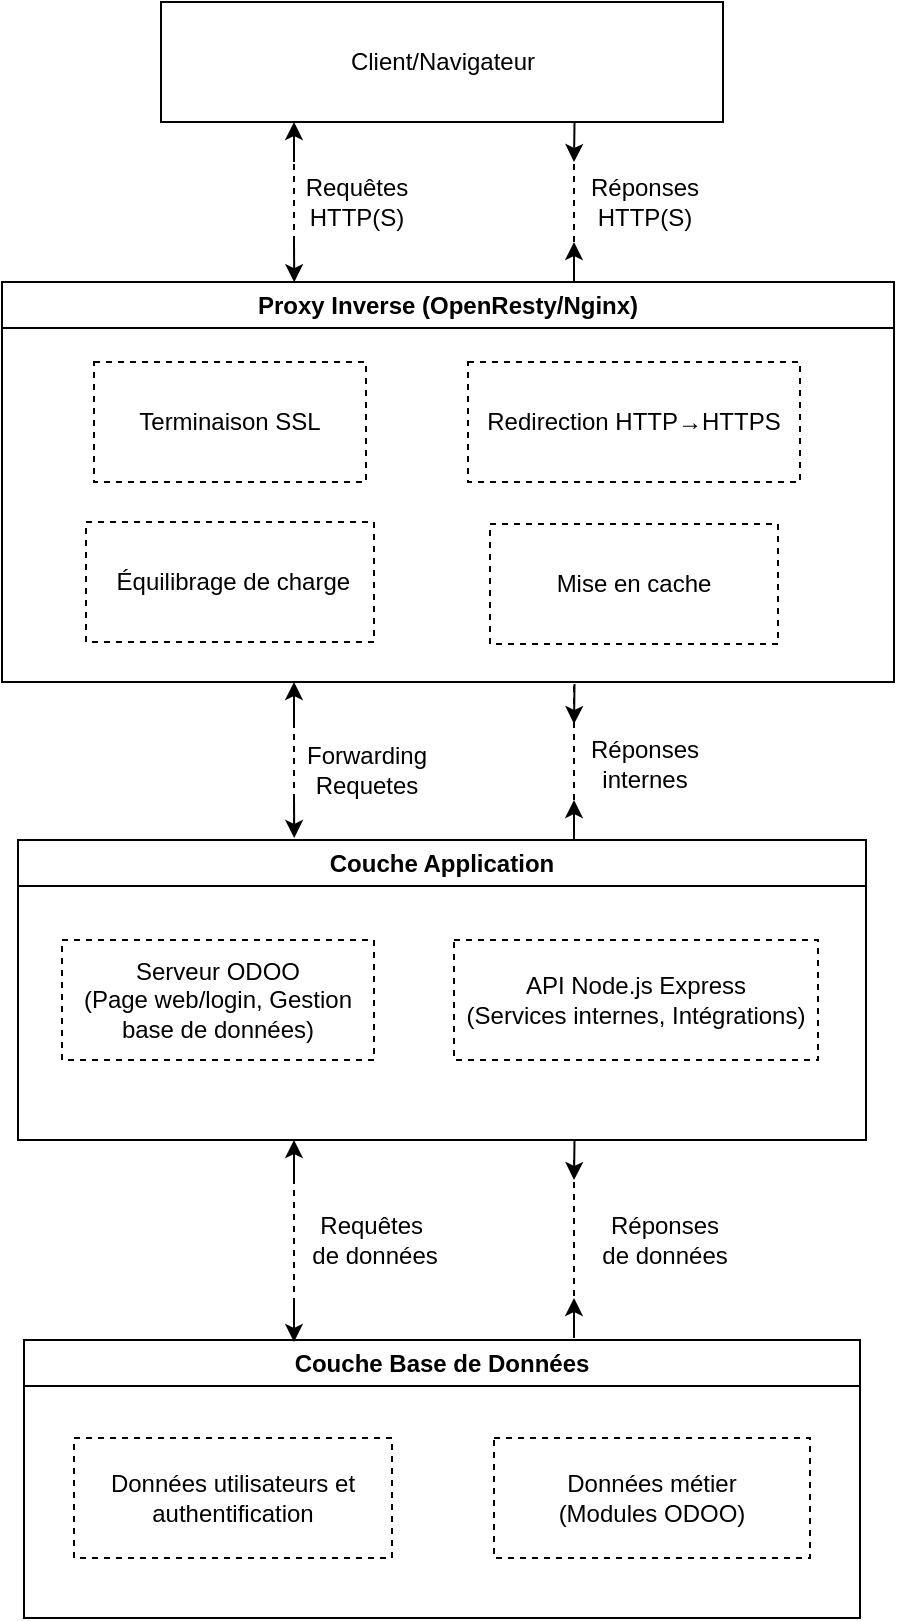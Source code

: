 <mxfile version="26.1.1">
  <diagram name="Page-1" id="1z4AeWTS8PsqysuH0G_z">
    <mxGraphModel dx="1434" dy="826" grid="1" gridSize="10" guides="1" tooltips="1" connect="1" arrows="1" fold="1" page="1" pageScale="1" pageWidth="827" pageHeight="1169" math="0" shadow="0">
      <root>
        <mxCell id="0" />
        <mxCell id="1" parent="0" />
        <mxCell id="tVJqL7w77h2NRfIFBQlf-1" value="Client/Navigateur" style="rounded=0;whiteSpace=wrap;html=1;" vertex="1" parent="1">
          <mxGeometry x="273.5" y="60" width="281" height="60" as="geometry" />
        </mxCell>
        <mxCell id="tVJqL7w77h2NRfIFBQlf-3" value="Proxy Inverse (OpenResty/Nginx)" style="swimlane;whiteSpace=wrap;html=1;" vertex="1" parent="1">
          <mxGeometry x="194" y="200" width="446" height="200" as="geometry" />
        </mxCell>
        <mxCell id="tVJqL7w77h2NRfIFBQlf-4" value="Terminaison SSL" style="rounded=0;whiteSpace=wrap;html=1;dashed=1;" vertex="1" parent="tVJqL7w77h2NRfIFBQlf-3">
          <mxGeometry x="46" y="40" width="136" height="60" as="geometry" />
        </mxCell>
        <mxCell id="tVJqL7w77h2NRfIFBQlf-5" value="Redirection HTTP→HTTPS" style="rounded=0;whiteSpace=wrap;html=1;dashed=1;" vertex="1" parent="tVJqL7w77h2NRfIFBQlf-3">
          <mxGeometry x="233" y="40" width="166" height="60" as="geometry" />
        </mxCell>
        <mxCell id="tVJqL7w77h2NRfIFBQlf-6" value="&amp;nbsp;Équilibrage de charge" style="rounded=0;whiteSpace=wrap;html=1;dashed=1;" vertex="1" parent="tVJqL7w77h2NRfIFBQlf-3">
          <mxGeometry x="42" y="120" width="144" height="60" as="geometry" />
        </mxCell>
        <mxCell id="tVJqL7w77h2NRfIFBQlf-7" value="Mise en cache" style="rounded=0;whiteSpace=wrap;html=1;dashed=1;" vertex="1" parent="tVJqL7w77h2NRfIFBQlf-3">
          <mxGeometry x="244" y="121" width="144" height="60" as="geometry" />
        </mxCell>
        <mxCell id="tVJqL7w77h2NRfIFBQlf-10" value="Requêtes&lt;div&gt;HTTP(S)&lt;/div&gt;" style="text;html=1;align=center;verticalAlign=middle;resizable=0;points=[];autosize=1;strokeColor=none;fillColor=none;" vertex="1" parent="1">
          <mxGeometry x="336" y="140" width="70" height="40" as="geometry" />
        </mxCell>
        <mxCell id="tVJqL7w77h2NRfIFBQlf-13" value="" style="endArrow=classic;html=1;rounded=0;exitX=0.75;exitY=1;exitDx=0;exitDy=0;" edge="1" parent="1">
          <mxGeometry width="50" height="50" relative="1" as="geometry">
            <mxPoint x="480.25" y="120" as="sourcePoint" />
            <mxPoint x="480" y="140" as="targetPoint" />
          </mxGeometry>
        </mxCell>
        <mxCell id="tVJqL7w77h2NRfIFBQlf-14" value="" style="endArrow=classic;html=1;rounded=0;" edge="1" parent="1">
          <mxGeometry width="50" height="50" relative="1" as="geometry">
            <mxPoint x="480" y="200" as="sourcePoint" />
            <mxPoint x="480" y="180" as="targetPoint" />
          </mxGeometry>
        </mxCell>
        <mxCell id="tVJqL7w77h2NRfIFBQlf-15" value="" style="endArrow=classic;html=1;rounded=0;entryX=0.298;entryY=-0.015;entryDx=0;entryDy=0;entryPerimeter=0;" edge="1" parent="1">
          <mxGeometry width="50" height="50" relative="1" as="geometry">
            <mxPoint x="340" y="180" as="sourcePoint" />
            <mxPoint x="340.12" y="200.1" as="targetPoint" />
          </mxGeometry>
        </mxCell>
        <mxCell id="tVJqL7w77h2NRfIFBQlf-16" value="" style="endArrow=classic;html=1;rounded=0;" edge="1" parent="1">
          <mxGeometry width="50" height="50" relative="1" as="geometry">
            <mxPoint x="340" y="140" as="sourcePoint" />
            <mxPoint x="340" y="120" as="targetPoint" />
          </mxGeometry>
        </mxCell>
        <mxCell id="tVJqL7w77h2NRfIFBQlf-17" value="" style="endArrow=none;html=1;rounded=0;dashed=1;" edge="1" parent="1">
          <mxGeometry width="50" height="50" relative="1" as="geometry">
            <mxPoint x="480" y="180" as="sourcePoint" />
            <mxPoint x="480" y="140" as="targetPoint" />
          </mxGeometry>
        </mxCell>
        <mxCell id="tVJqL7w77h2NRfIFBQlf-18" value="" style="endArrow=none;html=1;rounded=0;dashed=1;" edge="1" parent="1">
          <mxGeometry width="50" height="50" relative="1" as="geometry">
            <mxPoint x="340" y="180" as="sourcePoint" />
            <mxPoint x="340" y="140" as="targetPoint" />
          </mxGeometry>
        </mxCell>
        <mxCell id="tVJqL7w77h2NRfIFBQlf-19" value="Réponses&lt;div&gt;HTTP(S)&lt;/div&gt;" style="text;html=1;align=center;verticalAlign=middle;resizable=0;points=[];autosize=1;strokeColor=none;fillColor=none;" vertex="1" parent="1">
          <mxGeometry x="474.5" y="140" width="80" height="40" as="geometry" />
        </mxCell>
        <mxCell id="tVJqL7w77h2NRfIFBQlf-20" value="Couche Application" style="swimlane;whiteSpace=wrap;html=1;" vertex="1" parent="1">
          <mxGeometry x="202" y="479" width="424" height="150" as="geometry" />
        </mxCell>
        <mxCell id="tVJqL7w77h2NRfIFBQlf-30" value="Serveur ODOO&lt;div&gt;(Page web/login, Gestion base de données)&lt;/div&gt;" style="rounded=0;whiteSpace=wrap;html=1;dashed=1;" vertex="1" parent="tVJqL7w77h2NRfIFBQlf-20">
          <mxGeometry x="22" y="50" width="156" height="60" as="geometry" />
        </mxCell>
        <mxCell id="tVJqL7w77h2NRfIFBQlf-31" value="API Node.js Express&lt;div&gt;(Services internes, Intégrations)&lt;/div&gt;" style="rounded=0;whiteSpace=wrap;html=1;dashed=1;" vertex="1" parent="tVJqL7w77h2NRfIFBQlf-20">
          <mxGeometry x="218" y="50" width="182" height="60" as="geometry" />
        </mxCell>
        <mxCell id="tVJqL7w77h2NRfIFBQlf-35" value="" style="endArrow=classic;html=1;rounded=0;" edge="1" parent="tVJqL7w77h2NRfIFBQlf-20">
          <mxGeometry width="50" height="50" relative="1" as="geometry">
            <mxPoint x="138" y="170" as="sourcePoint" />
            <mxPoint x="138" y="150" as="targetPoint" />
          </mxGeometry>
        </mxCell>
        <mxCell id="tVJqL7w77h2NRfIFBQlf-21" value="Couche Base de Données" style="swimlane;whiteSpace=wrap;html=1;" vertex="1" parent="1">
          <mxGeometry x="205" y="729" width="418" height="139" as="geometry" />
        </mxCell>
        <mxCell id="tVJqL7w77h2NRfIFBQlf-42" value="Données utilisateurs et authentification" style="rounded=0;whiteSpace=wrap;html=1;dashed=1;" vertex="1" parent="tVJqL7w77h2NRfIFBQlf-21">
          <mxGeometry x="25" y="49" width="159" height="60" as="geometry" />
        </mxCell>
        <mxCell id="tVJqL7w77h2NRfIFBQlf-43" value="Données métier&lt;div&gt;(Modules ODOO)&lt;/div&gt;" style="rounded=0;whiteSpace=wrap;html=1;dashed=1;" vertex="1" parent="tVJqL7w77h2NRfIFBQlf-21">
          <mxGeometry x="235" y="49" width="158" height="60" as="geometry" />
        </mxCell>
        <mxCell id="tVJqL7w77h2NRfIFBQlf-22" value="" style="endArrow=classic;html=1;rounded=0;exitX=0.75;exitY=1;exitDx=0;exitDy=0;" edge="1" parent="1">
          <mxGeometry width="50" height="50" relative="1" as="geometry">
            <mxPoint x="480.25" y="401" as="sourcePoint" />
            <mxPoint x="480" y="421" as="targetPoint" />
          </mxGeometry>
        </mxCell>
        <mxCell id="tVJqL7w77h2NRfIFBQlf-23" value="" style="endArrow=classic;html=1;rounded=0;" edge="1" parent="1">
          <mxGeometry width="50" height="50" relative="1" as="geometry">
            <mxPoint x="480" y="479" as="sourcePoint" />
            <mxPoint x="480" y="459" as="targetPoint" />
          </mxGeometry>
        </mxCell>
        <mxCell id="tVJqL7w77h2NRfIFBQlf-24" value="" style="endArrow=classic;html=1;rounded=0;entryX=0.298;entryY=-0.015;entryDx=0;entryDy=0;entryPerimeter=0;" edge="1" parent="1">
          <mxGeometry width="50" height="50" relative="1" as="geometry">
            <mxPoint x="340" y="457.9" as="sourcePoint" />
            <mxPoint x="340.12" y="478.0" as="targetPoint" />
          </mxGeometry>
        </mxCell>
        <mxCell id="tVJqL7w77h2NRfIFBQlf-25" value="" style="endArrow=classic;html=1;rounded=0;" edge="1" parent="1">
          <mxGeometry width="50" height="50" relative="1" as="geometry">
            <mxPoint x="340" y="420" as="sourcePoint" />
            <mxPoint x="340" y="400" as="targetPoint" />
          </mxGeometry>
        </mxCell>
        <mxCell id="tVJqL7w77h2NRfIFBQlf-26" value="" style="endArrow=none;html=1;rounded=0;dashed=1;" edge="1" parent="1">
          <mxGeometry width="50" height="50" relative="1" as="geometry">
            <mxPoint x="340" y="471" as="sourcePoint" />
            <mxPoint x="340" y="401" as="targetPoint" />
          </mxGeometry>
        </mxCell>
        <mxCell id="tVJqL7w77h2NRfIFBQlf-27" value="" style="endArrow=none;html=1;rounded=0;dashed=1;" edge="1" parent="1">
          <mxGeometry width="50" height="50" relative="1" as="geometry">
            <mxPoint x="480" y="471" as="sourcePoint" />
            <mxPoint x="480" y="401" as="targetPoint" />
          </mxGeometry>
        </mxCell>
        <mxCell id="tVJqL7w77h2NRfIFBQlf-28" value="Forwarding&lt;div&gt;Requetes&lt;/div&gt;" style="text;html=1;align=center;verticalAlign=middle;resizable=0;points=[];autosize=1;strokeColor=none;fillColor=none;" vertex="1" parent="1">
          <mxGeometry x="336" y="424" width="80" height="40" as="geometry" />
        </mxCell>
        <mxCell id="tVJqL7w77h2NRfIFBQlf-29" value="Réponses&lt;div&gt;internes&lt;/div&gt;" style="text;html=1;align=center;verticalAlign=middle;resizable=0;points=[];autosize=1;strokeColor=none;fillColor=none;" vertex="1" parent="1">
          <mxGeometry x="475" y="421" width="80" height="40" as="geometry" />
        </mxCell>
        <mxCell id="tVJqL7w77h2NRfIFBQlf-32" value="" style="endArrow=classic;html=1;rounded=0;exitX=0.75;exitY=1;exitDx=0;exitDy=0;" edge="1" parent="1">
          <mxGeometry width="50" height="50" relative="1" as="geometry">
            <mxPoint x="480.25" y="629" as="sourcePoint" />
            <mxPoint x="480" y="649" as="targetPoint" />
          </mxGeometry>
        </mxCell>
        <mxCell id="tVJqL7w77h2NRfIFBQlf-34" value="" style="endArrow=classic;html=1;rounded=0;" edge="1" parent="1">
          <mxGeometry width="50" height="50" relative="1" as="geometry">
            <mxPoint x="480" y="728" as="sourcePoint" />
            <mxPoint x="480" y="708" as="targetPoint" />
          </mxGeometry>
        </mxCell>
        <mxCell id="tVJqL7w77h2NRfIFBQlf-39" value="" style="endArrow=classic;html=1;rounded=0;" edge="1" parent="1">
          <mxGeometry width="50" height="50" relative="1" as="geometry">
            <mxPoint x="340" y="710" as="sourcePoint" />
            <mxPoint x="340" y="730" as="targetPoint" />
          </mxGeometry>
        </mxCell>
        <mxCell id="tVJqL7w77h2NRfIFBQlf-40" value="" style="endArrow=none;html=1;rounded=0;dashed=1;" edge="1" parent="1">
          <mxGeometry width="50" height="50" relative="1" as="geometry">
            <mxPoint x="340" y="729" as="sourcePoint" />
            <mxPoint x="340" y="649" as="targetPoint" />
          </mxGeometry>
        </mxCell>
        <mxCell id="tVJqL7w77h2NRfIFBQlf-41" value="" style="endArrow=none;html=1;rounded=0;dashed=1;" edge="1" parent="1">
          <mxGeometry width="50" height="50" relative="1" as="geometry">
            <mxPoint x="480" y="719" as="sourcePoint" />
            <mxPoint x="480" y="639" as="targetPoint" />
          </mxGeometry>
        </mxCell>
        <mxCell id="tVJqL7w77h2NRfIFBQlf-44" value="&lt;div&gt;Requêtes&amp;nbsp;&lt;/div&gt;&lt;div&gt;&lt;span style=&quot;background-color: transparent; color: light-dark(rgb(0, 0, 0), rgb(255, 255, 255));&quot;&gt;de données&lt;/span&gt;&lt;/div&gt;" style="text;html=1;align=center;verticalAlign=middle;resizable=0;points=[];autosize=1;strokeColor=none;fillColor=none;" vertex="1" parent="1">
          <mxGeometry x="335" y="659" width="90" height="40" as="geometry" />
        </mxCell>
        <mxCell id="tVJqL7w77h2NRfIFBQlf-45" value="&lt;div&gt;Réponses&lt;/div&gt;&lt;div&gt;&lt;span style=&quot;background-color: transparent; color: light-dark(rgb(0, 0, 0), rgb(255, 255, 255));&quot;&gt;de données&lt;/span&gt;&lt;/div&gt;" style="text;html=1;align=center;verticalAlign=middle;resizable=0;points=[];autosize=1;strokeColor=none;fillColor=none;" vertex="1" parent="1">
          <mxGeometry x="480" y="659" width="90" height="40" as="geometry" />
        </mxCell>
      </root>
    </mxGraphModel>
  </diagram>
</mxfile>
